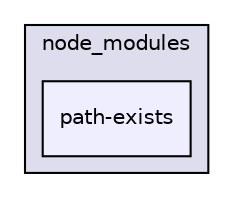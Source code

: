 digraph "gulp-src/node_modules/gulp-html-to-json/node_modules/gulp-util/node_modules/dateformat/node_modules/meow/node_modules/read-pkg-up/node_modules/find-up/node_modules/path-exists" {
  compound=true
  node [ fontsize="10", fontname="Helvetica"];
  edge [ labelfontsize="10", labelfontname="Helvetica"];
  subgraph clusterdir_69f103d1ebee9d590ee27d3c56cdb6f7 {
    graph [ bgcolor="#ddddee", pencolor="black", label="node_modules" fontname="Helvetica", fontsize="10", URL="dir_69f103d1ebee9d590ee27d3c56cdb6f7.html"]
  dir_205ea538e4dfe6138327c15e42d4184a [shape=box, label="path-exists", style="filled", fillcolor="#eeeeff", pencolor="black", URL="dir_205ea538e4dfe6138327c15e42d4184a.html"];
  }
}
